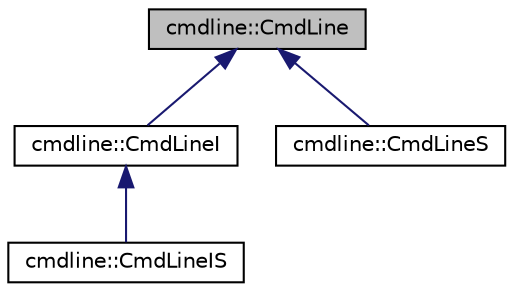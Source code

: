 digraph "cmdline::CmdLine"
{
 // LATEX_PDF_SIZE
  edge [fontname="Helvetica",fontsize="10",labelfontname="Helvetica",labelfontsize="10"];
  node [fontname="Helvetica",fontsize="10",shape=record];
  Node1 [label="cmdline::CmdLine",height=0.2,width=0.4,color="black", fillcolor="grey75", style="filled", fontcolor="black",tooltip=" "];
  Node1 -> Node2 [dir="back",color="midnightblue",fontsize="10",style="solid",fontname="Helvetica"];
  Node2 [label="cmdline::CmdLineI",height=0.2,width=0.4,color="black", fillcolor="white", style="filled",URL="$classcmdline_1_1_cmd_line_i.html",tooltip=" "];
  Node2 -> Node3 [dir="back",color="midnightblue",fontsize="10",style="solid",fontname="Helvetica"];
  Node3 [label="cmdline::CmdLineIS",height=0.2,width=0.4,color="black", fillcolor="white", style="filled",URL="$classcmdline_1_1_cmd_line_i_s.html",tooltip=" "];
  Node1 -> Node4 [dir="back",color="midnightblue",fontsize="10",style="solid",fontname="Helvetica"];
  Node4 [label="cmdline::CmdLineS",height=0.2,width=0.4,color="black", fillcolor="white", style="filled",URL="$classcmdline_1_1_cmd_line_s.html",tooltip=" "];
}

